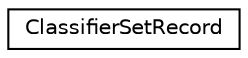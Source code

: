 digraph "Graphical Class Hierarchy"
{
 // LATEX_PDF_SIZE
  edge [fontname="Helvetica",fontsize="10",labelfontname="Helvetica",labelfontsize="10"];
  node [fontname="Helvetica",fontsize="10",shape=record];
  rankdir="LR";
  Node0 [label="ClassifierSetRecord",height=0.2,width=0.4,color="black", fillcolor="white", style="filled",URL="$classmoja_1_1modules_1_1cbm_1_1ClassifierSetRecord.html",tooltip=" "];
}
